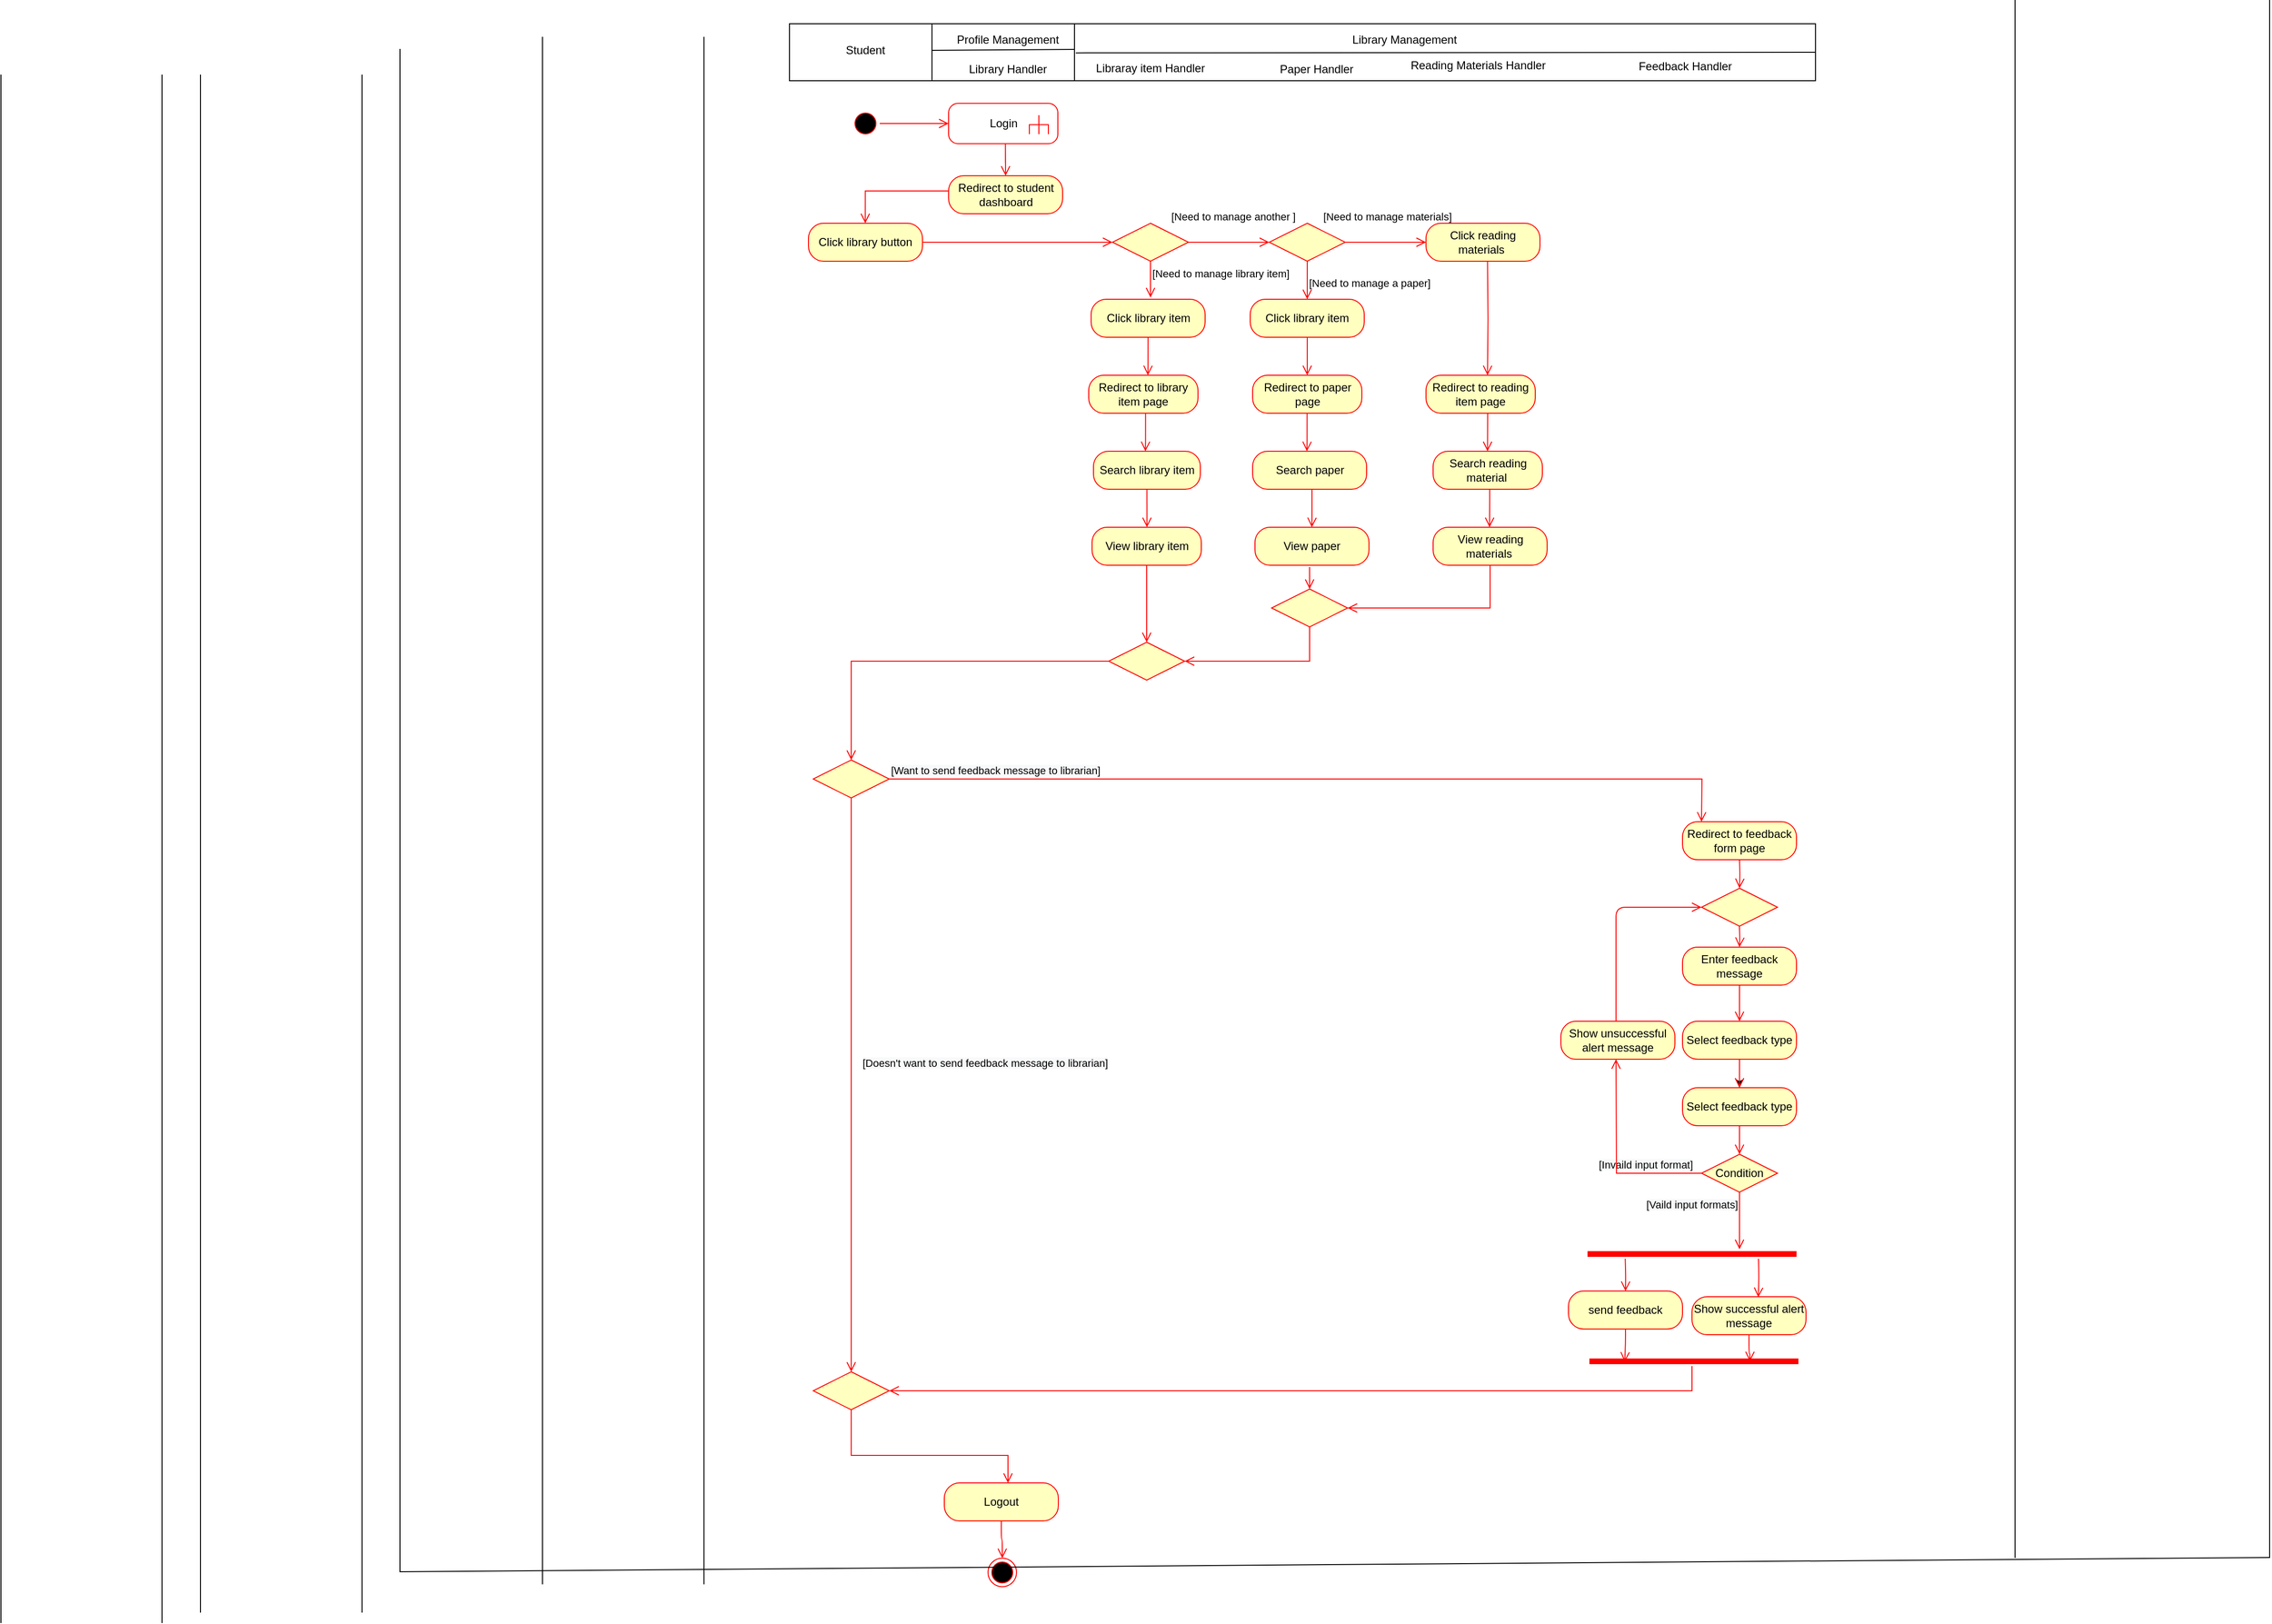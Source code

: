 <mxfile version="15.5.2" type="github">
  <diagram id="FonD3yZjuFLouaIDfz1e" name="Page-1">
    <mxGraphModel dx="3176" dy="1112" grid="1" gridSize="10" guides="1" tooltips="1" connect="1" arrows="1" fold="1" page="1" pageScale="1" pageWidth="1100" pageHeight="850" math="0" shadow="0">
      <root>
        <mxCell id="0" />
        <mxCell id="1" parent="0" />
        <mxCell id="gRZQhWHQVdt-xKspjkCG-7" value="" style="rounded=0;whiteSpace=wrap;html=1;" vertex="1" parent="1">
          <mxGeometry x="160" y="118" width="150" height="60" as="geometry" />
        </mxCell>
        <mxCell id="gRZQhWHQVdt-xKspjkCG-8" value="" style="rounded=0;whiteSpace=wrap;html=1;" vertex="1" parent="1">
          <mxGeometry x="310" y="118" width="780" height="60" as="geometry" />
        </mxCell>
        <mxCell id="gRZQhWHQVdt-xKspjkCG-9" value="Login" style="html=1;shape=mxgraph.sysml.callBehAct;whiteSpace=wrap;align=center;strokeColor=#FF0000;" vertex="1" parent="1">
          <mxGeometry x="177.5" y="201.75" width="115" height="42.5" as="geometry" />
        </mxCell>
        <mxCell id="gRZQhWHQVdt-xKspjkCG-10" style="edgeStyle=orthogonalEdgeStyle;rounded=0;orthogonalLoop=1;jettySize=auto;html=1;exitX=0.5;exitY=1;exitDx=0;exitDy=0;exitPerimeter=0;" edge="1" parent="1" source="gRZQhWHQVdt-xKspjkCG-9" target="gRZQhWHQVdt-xKspjkCG-9">
          <mxGeometry relative="1" as="geometry" />
        </mxCell>
        <mxCell id="gRZQhWHQVdt-xKspjkCG-11" value="" style="shape=partialRectangle;whiteSpace=wrap;html=1;top=0;bottom=0;fillColor=none;" vertex="1" parent="1">
          <mxGeometry x="-820" y="172" width="169.5" height="1629" as="geometry" />
        </mxCell>
        <mxCell id="gRZQhWHQVdt-xKspjkCG-12" value="Logout" style="rounded=1;whiteSpace=wrap;html=1;arcSize=40;fontColor=#000000;fillColor=#ffffc0;strokeColor=#ff0000;" vertex="1" parent="1">
          <mxGeometry x="173" y="1654" width="120" height="40" as="geometry" />
        </mxCell>
        <mxCell id="gRZQhWHQVdt-xKspjkCG-13" value="" style="edgeStyle=orthogonalEdgeStyle;html=1;verticalAlign=bottom;endArrow=open;endSize=8;strokeColor=#ff0000;entryX=0.5;entryY=0;entryDx=0;entryDy=0;exitX=0.5;exitY=1;exitDx=0;exitDy=0;" edge="1" parent="1" source="gRZQhWHQVdt-xKspjkCG-12" target="gRZQhWHQVdt-xKspjkCG-14">
          <mxGeometry relative="1" as="geometry">
            <mxPoint x="240" y="1881.25" as="targetPoint" />
            <mxPoint x="240" y="1841.25" as="sourcePoint" />
          </mxGeometry>
        </mxCell>
        <mxCell id="gRZQhWHQVdt-xKspjkCG-14" value="" style="ellipse;html=1;shape=endState;fillColor=#000000;strokeColor=#ff0000;" vertex="1" parent="1">
          <mxGeometry x="219" y="1733.25" width="30" height="30" as="geometry" />
        </mxCell>
        <mxCell id="gRZQhWHQVdt-xKspjkCG-15" style="edgeStyle=orthogonalEdgeStyle;rounded=0;orthogonalLoop=1;jettySize=auto;html=1;exitX=0.5;exitY=1;exitDx=0;exitDy=0;" edge="1" parent="1" source="gRZQhWHQVdt-xKspjkCG-14" target="gRZQhWHQVdt-xKspjkCG-14">
          <mxGeometry relative="1" as="geometry" />
        </mxCell>
        <mxCell id="gRZQhWHQVdt-xKspjkCG-16" value="Profile Management" style="text;html=1;strokeColor=none;fillColor=none;align=center;verticalAlign=middle;whiteSpace=wrap;rounded=0;" vertex="1" parent="1">
          <mxGeometry x="170" y="125" width="140" height="20" as="geometry" />
        </mxCell>
        <mxCell id="gRZQhWHQVdt-xKspjkCG-17" value="Library Handler" style="text;html=1;strokeColor=none;fillColor=none;align=center;verticalAlign=middle;whiteSpace=wrap;rounded=0;" vertex="1" parent="1">
          <mxGeometry x="175" y="156" width="130" height="20" as="geometry" />
        </mxCell>
        <mxCell id="gRZQhWHQVdt-xKspjkCG-18" value="" style="endArrow=none;html=1;entryX=0;entryY=1;entryDx=0;entryDy=0;exitX=1;exitY=1;exitDx=0;exitDy=0;" edge="1" parent="1" source="gRZQhWHQVdt-xKspjkCG-25" target="gRZQhWHQVdt-xKspjkCG-26">
          <mxGeometry width="50" height="50" relative="1" as="geometry">
            <mxPoint x="970" y="1868" as="sourcePoint" />
            <mxPoint x="-10" y="1808" as="targetPoint" />
          </mxGeometry>
        </mxCell>
        <mxCell id="gRZQhWHQVdt-xKspjkCG-19" value="" style="endArrow=none;html=1;exitX=1;exitY=0.017;exitDx=0;exitDy=0;exitPerimeter=0;entryX=1;entryY=0.5;entryDx=0;entryDy=0;" edge="1" parent="1" target="gRZQhWHQVdt-xKspjkCG-8">
          <mxGeometry width="50" height="50" relative="1" as="geometry">
            <mxPoint x="311.36" y="148.692" as="sourcePoint" />
            <mxPoint x="590" y="147.305" as="targetPoint" />
          </mxGeometry>
        </mxCell>
        <mxCell id="gRZQhWHQVdt-xKspjkCG-20" value="Library Management" style="text;html=1;strokeColor=none;fillColor=none;align=center;verticalAlign=middle;whiteSpace=wrap;rounded=0;" vertex="1" parent="1">
          <mxGeometry x="595" y="125" width="125" height="20" as="geometry" />
        </mxCell>
        <mxCell id="gRZQhWHQVdt-xKspjkCG-21" value="Libraray item Handler" style="text;html=1;strokeColor=none;fillColor=none;align=center;verticalAlign=middle;whiteSpace=wrap;rounded=0;" vertex="1" parent="1">
          <mxGeometry x="325" y="155" width="130" height="20" as="geometry" />
        </mxCell>
        <mxCell id="gRZQhWHQVdt-xKspjkCG-22" value="Paper Handler" style="text;html=1;strokeColor=none;fillColor=none;align=center;verticalAlign=middle;whiteSpace=wrap;rounded=0;" vertex="1" parent="1">
          <mxGeometry x="500" y="156" width="130" height="20" as="geometry" />
        </mxCell>
        <mxCell id="gRZQhWHQVdt-xKspjkCG-23" value="Feedback Handler" style="text;html=1;strokeColor=none;fillColor=none;align=center;verticalAlign=middle;whiteSpace=wrap;rounded=0;" vertex="1" parent="1">
          <mxGeometry x="888" y="153" width="130" height="20" as="geometry" />
        </mxCell>
        <mxCell id="gRZQhWHQVdt-xKspjkCG-24" value="Reading Materials Handler" style="text;html=1;strokeColor=none;fillColor=none;align=center;verticalAlign=middle;whiteSpace=wrap;rounded=0;" vertex="1" parent="1">
          <mxGeometry x="660" y="152" width="150" height="20" as="geometry" />
        </mxCell>
        <mxCell id="gRZQhWHQVdt-xKspjkCG-25" value="" style="shape=partialRectangle;whiteSpace=wrap;html=1;top=0;bottom=0;fillColor=none;" vertex="1" parent="1">
          <mxGeometry x="1300" y="93.5" width="268" height="1639" as="geometry" />
        </mxCell>
        <mxCell id="gRZQhWHQVdt-xKspjkCG-26" value="" style="shape=partialRectangle;whiteSpace=wrap;html=1;top=0;bottom=0;fillColor=none;" vertex="1" parent="1">
          <mxGeometry x="-400" y="145" width="150" height="1602.5" as="geometry" />
        </mxCell>
        <mxCell id="gRZQhWHQVdt-xKspjkCG-27" value="" style="shape=partialRectangle;whiteSpace=wrap;html=1;top=0;bottom=0;fillColor=none;" vertex="1" parent="1">
          <mxGeometry x="-610" y="172" width="170" height="1618" as="geometry" />
        </mxCell>
        <mxCell id="gRZQhWHQVdt-xKspjkCG-28" value="" style="shape=partialRectangle;whiteSpace=wrap;html=1;top=0;bottom=0;fillColor=none;" vertex="1" parent="1">
          <mxGeometry x="-250" y="132.25" width="170" height="1628" as="geometry" />
        </mxCell>
        <mxCell id="gRZQhWHQVdt-xKspjkCG-29" value="" style="rounded=0;whiteSpace=wrap;html=1;" vertex="1" parent="1">
          <mxGeometry x="10" y="118" width="150" height="60" as="geometry" />
        </mxCell>
        <mxCell id="gRZQhWHQVdt-xKspjkCG-30" value="Student" style="text;html=1;strokeColor=none;fillColor=none;align=center;verticalAlign=middle;whiteSpace=wrap;rounded=0;" vertex="1" parent="1">
          <mxGeometry x="35" y="136" width="110" height="20" as="geometry" />
        </mxCell>
        <mxCell id="gRZQhWHQVdt-xKspjkCG-31" value="" style="rhombus;whiteSpace=wrap;html=1;fillColor=#ffffc0;strokeColor=#ff0000;" vertex="1" parent="1">
          <mxGeometry x="350" y="328" width="80" height="40" as="geometry" />
        </mxCell>
        <mxCell id="gRZQhWHQVdt-xKspjkCG-32" value="[Need to manage another ]" style="edgeStyle=orthogonalEdgeStyle;html=1;align=left;verticalAlign=bottom;endArrow=open;endSize=8;strokeColor=#ff0000;rounded=0;entryX=0;entryY=0.5;entryDx=0;entryDy=0;" edge="1" parent="1" source="gRZQhWHQVdt-xKspjkCG-31" target="gRZQhWHQVdt-xKspjkCG-41">
          <mxGeometry x="-1" y="27" relative="1" as="geometry">
            <mxPoint x="525" y="348" as="targetPoint" />
            <mxPoint x="-20" y="9" as="offset" />
          </mxGeometry>
        </mxCell>
        <mxCell id="gRZQhWHQVdt-xKspjkCG-33" value="" style="ellipse;html=1;shape=startState;fillColor=#000000;strokeColor=#ff0000;" vertex="1" parent="1">
          <mxGeometry x="75" y="208" width="30" height="30" as="geometry" />
        </mxCell>
        <mxCell id="gRZQhWHQVdt-xKspjkCG-34" value="" style="edgeStyle=orthogonalEdgeStyle;html=1;verticalAlign=bottom;endArrow=open;endSize=8;strokeColor=#ff0000;rounded=0;entryX=0;entryY=0.5;entryDx=0;entryDy=0;entryPerimeter=0;" edge="1" parent="1" source="gRZQhWHQVdt-xKspjkCG-33" target="gRZQhWHQVdt-xKspjkCG-9">
          <mxGeometry relative="1" as="geometry">
            <mxPoint x="90" y="298" as="targetPoint" />
          </mxGeometry>
        </mxCell>
        <mxCell id="gRZQhWHQVdt-xKspjkCG-35" value="Redirect to student dashboard" style="rounded=1;whiteSpace=wrap;html=1;arcSize=40;fontColor=#000000;fillColor=#ffffc0;strokeColor=#ff0000;" vertex="1" parent="1">
          <mxGeometry x="177.5" y="278" width="120" height="40" as="geometry" />
        </mxCell>
        <mxCell id="gRZQhWHQVdt-xKspjkCG-36" value="" style="edgeStyle=orthogonalEdgeStyle;html=1;align=left;verticalAlign=bottom;endArrow=open;endSize=8;strokeColor=#ff0000;rounded=0;entryX=0.5;entryY=0;entryDx=0;entryDy=0;" edge="1" parent="1" target="gRZQhWHQVdt-xKspjkCG-35">
          <mxGeometry x="-1" relative="1" as="geometry">
            <mxPoint x="237" y="278" as="targetPoint" />
            <mxPoint x="237.33" y="264.25" as="sourcePoint" />
            <Array as="points">
              <mxPoint x="237" y="244" />
            </Array>
          </mxGeometry>
        </mxCell>
        <mxCell id="gRZQhWHQVdt-xKspjkCG-37" value="Click library button" style="rounded=1;whiteSpace=wrap;html=1;arcSize=40;fontColor=#000000;fillColor=#ffffc0;strokeColor=#ff0000;" vertex="1" parent="1">
          <mxGeometry x="30" y="328" width="120" height="40" as="geometry" />
        </mxCell>
        <mxCell id="gRZQhWHQVdt-xKspjkCG-38" value="" style="edgeStyle=orthogonalEdgeStyle;html=1;verticalAlign=bottom;endArrow=open;endSize=8;strokeColor=#ff0000;rounded=0;entryX=0;entryY=0.5;entryDx=0;entryDy=0;" edge="1" parent="1" source="gRZQhWHQVdt-xKspjkCG-37" target="gRZQhWHQVdt-xKspjkCG-31">
          <mxGeometry relative="1" as="geometry">
            <mxPoint x="265" y="518" as="targetPoint" />
          </mxGeometry>
        </mxCell>
        <mxCell id="gRZQhWHQVdt-xKspjkCG-39" value="" style="edgeStyle=orthogonalEdgeStyle;html=1;align=left;verticalAlign=bottom;endArrow=open;endSize=8;strokeColor=#ff0000;rounded=0;entryX=0.5;entryY=0;entryDx=0;entryDy=0;exitX=0;exitY=0.425;exitDx=0;exitDy=0;exitPerimeter=0;" edge="1" parent="1" source="gRZQhWHQVdt-xKspjkCG-35">
          <mxGeometry x="-1" relative="1" as="geometry">
            <mxPoint x="89.77" y="328" as="targetPoint" />
            <mxPoint x="89.6" y="314.25" as="sourcePoint" />
            <Array as="points">
              <mxPoint x="90" y="294" />
            </Array>
          </mxGeometry>
        </mxCell>
        <mxCell id="gRZQhWHQVdt-xKspjkCG-40" value="[Need to manage library item]" style="edgeStyle=orthogonalEdgeStyle;html=1;align=left;verticalAlign=bottom;endArrow=open;endSize=8;strokeColor=#ff0000;rounded=0;exitX=0.5;exitY=1;exitDx=0;exitDy=0;entryX=0.521;entryY=-0.047;entryDx=0;entryDy=0;entryPerimeter=0;" edge="1" parent="1" source="gRZQhWHQVdt-xKspjkCG-31" target="gRZQhWHQVdt-xKspjkCG-44">
          <mxGeometry x="0.154" relative="1" as="geometry">
            <mxPoint x="390" y="418" as="targetPoint" />
            <mxPoint x="400" y="398" as="sourcePoint" />
            <Array as="points" />
            <mxPoint as="offset" />
          </mxGeometry>
        </mxCell>
        <mxCell id="gRZQhWHQVdt-xKspjkCG-41" value="" style="rhombus;whiteSpace=wrap;html=1;fillColor=#ffffc0;strokeColor=#ff0000;" vertex="1" parent="1">
          <mxGeometry x="515" y="328" width="80" height="40" as="geometry" />
        </mxCell>
        <mxCell id="gRZQhWHQVdt-xKspjkCG-42" value="[Need to manage materials]" style="edgeStyle=orthogonalEdgeStyle;html=1;align=left;verticalAlign=bottom;endArrow=open;endSize=8;strokeColor=#ff0000;rounded=0;" edge="1" parent="1" source="gRZQhWHQVdt-xKspjkCG-41">
          <mxGeometry x="-1" y="31" relative="1" as="geometry">
            <mxPoint x="680" y="348" as="targetPoint" />
            <mxPoint x="-25" y="13" as="offset" />
          </mxGeometry>
        </mxCell>
        <mxCell id="gRZQhWHQVdt-xKspjkCG-43" value="[Need to manage a paper]" style="edgeStyle=orthogonalEdgeStyle;html=1;align=left;verticalAlign=top;endArrow=open;endSize=8;strokeColor=#ff0000;rounded=0;entryX=0.5;entryY=0;entryDx=0;entryDy=0;" edge="1" parent="1" source="gRZQhWHQVdt-xKspjkCG-41" target="gRZQhWHQVdt-xKspjkCG-46">
          <mxGeometry x="-0.5" relative="1" as="geometry">
            <mxPoint x="555" y="418" as="targetPoint" />
            <mxPoint as="offset" />
          </mxGeometry>
        </mxCell>
        <mxCell id="gRZQhWHQVdt-xKspjkCG-44" value="Click library item" style="rounded=1;whiteSpace=wrap;html=1;arcSize=40;fontColor=#000000;fillColor=#ffffc0;strokeColor=#ff0000;" vertex="1" parent="1">
          <mxGeometry x="327.5" y="408" width="120" height="40" as="geometry" />
        </mxCell>
        <mxCell id="gRZQhWHQVdt-xKspjkCG-45" value="Redirect to library item page" style="rounded=1;whiteSpace=wrap;html=1;arcSize=40;fontColor=#000000;fillColor=#ffffc0;strokeColor=#ff0000;" vertex="1" parent="1">
          <mxGeometry x="325" y="488" width="115" height="40" as="geometry" />
        </mxCell>
        <mxCell id="gRZQhWHQVdt-xKspjkCG-46" value="Click library item" style="rounded=1;whiteSpace=wrap;html=1;arcSize=40;fontColor=#000000;fillColor=#ffffc0;strokeColor=#ff0000;" vertex="1" parent="1">
          <mxGeometry x="495" y="408" width="120" height="40" as="geometry" />
        </mxCell>
        <mxCell id="gRZQhWHQVdt-xKspjkCG-47" value="" style="edgeStyle=orthogonalEdgeStyle;html=1;verticalAlign=bottom;endArrow=open;endSize=8;strokeColor=#ff0000;rounded=0;" edge="1" parent="1">
          <mxGeometry relative="1" as="geometry">
            <mxPoint x="387.26" y="488" as="targetPoint" />
            <mxPoint x="387.43" y="448" as="sourcePoint" />
            <Array as="points">
              <mxPoint x="387.1" y="478" />
              <mxPoint x="387.1" y="478" />
            </Array>
          </mxGeometry>
        </mxCell>
        <mxCell id="gRZQhWHQVdt-xKspjkCG-48" value="Click reading materials&amp;nbsp;" style="rounded=1;whiteSpace=wrap;html=1;arcSize=40;fontColor=#000000;fillColor=#ffffc0;strokeColor=#ff0000;" vertex="1" parent="1">
          <mxGeometry x="680" y="328" width="120" height="40" as="geometry" />
        </mxCell>
        <mxCell id="gRZQhWHQVdt-xKspjkCG-49" value="" style="edgeStyle=orthogonalEdgeStyle;html=1;verticalAlign=bottom;endArrow=open;endSize=8;strokeColor=#ff0000;rounded=0;exitX=0.5;exitY=1;exitDx=0;exitDy=0;entryX=0.5;entryY=0;entryDx=0;entryDy=0;" edge="1" parent="1" source="gRZQhWHQVdt-xKspjkCG-46" target="gRZQhWHQVdt-xKspjkCG-50">
          <mxGeometry relative="1" as="geometry">
            <mxPoint x="555" y="483" as="targetPoint" />
            <mxPoint x="554.58" y="458" as="sourcePoint" />
          </mxGeometry>
        </mxCell>
        <mxCell id="gRZQhWHQVdt-xKspjkCG-50" value="Redirect to paper page" style="rounded=1;whiteSpace=wrap;html=1;arcSize=40;fontColor=#000000;fillColor=#ffffc0;strokeColor=#ff0000;" vertex="1" parent="1">
          <mxGeometry x="497.5" y="488" width="115" height="40" as="geometry" />
        </mxCell>
        <mxCell id="gRZQhWHQVdt-xKspjkCG-51" value="" style="edgeStyle=orthogonalEdgeStyle;html=1;verticalAlign=bottom;endArrow=open;endSize=8;strokeColor=#ff0000;rounded=0;exitX=0.5;exitY=1;exitDx=0;exitDy=0;entryX=0.563;entryY=0;entryDx=0;entryDy=0;entryPerimeter=0;" edge="1" parent="1" target="gRZQhWHQVdt-xKspjkCG-52">
          <mxGeometry relative="1" as="geometry">
            <mxPoint x="744.76" y="408" as="targetPoint" />
            <mxPoint x="744.76" y="368" as="sourcePoint" />
          </mxGeometry>
        </mxCell>
        <mxCell id="gRZQhWHQVdt-xKspjkCG-52" value="Redirect to reading item page" style="rounded=1;whiteSpace=wrap;html=1;arcSize=40;fontColor=#000000;fillColor=#ffffc0;strokeColor=#ff0000;" vertex="1" parent="1">
          <mxGeometry x="680" y="488" width="115" height="40" as="geometry" />
        </mxCell>
        <mxCell id="gRZQhWHQVdt-xKspjkCG-53" value="Search library item" style="rounded=1;whiteSpace=wrap;html=1;arcSize=40;fontColor=#000000;fillColor=#ffffc0;strokeColor=#ff0000;" vertex="1" parent="1">
          <mxGeometry x="330" y="568" width="112.5" height="40" as="geometry" />
        </mxCell>
        <mxCell id="gRZQhWHQVdt-xKspjkCG-54" value="" style="edgeStyle=orthogonalEdgeStyle;html=1;verticalAlign=bottom;endArrow=open;endSize=8;strokeColor=#ff0000;rounded=0;" edge="1" parent="1">
          <mxGeometry relative="1" as="geometry">
            <mxPoint x="384.66" y="568" as="targetPoint" />
            <mxPoint x="384.83" y="528" as="sourcePoint" />
            <Array as="points">
              <mxPoint x="384.5" y="558" />
              <mxPoint x="384.5" y="558" />
            </Array>
          </mxGeometry>
        </mxCell>
        <mxCell id="gRZQhWHQVdt-xKspjkCG-55" value="" style="edgeStyle=orthogonalEdgeStyle;html=1;verticalAlign=bottom;endArrow=open;endSize=8;strokeColor=#ff0000;rounded=0;" edge="1" parent="1">
          <mxGeometry relative="1" as="geometry">
            <mxPoint x="554.66" y="568" as="targetPoint" />
            <mxPoint x="554.83" y="528" as="sourcePoint" />
            <Array as="points">
              <mxPoint x="554.5" y="558" />
              <mxPoint x="554.5" y="558" />
            </Array>
          </mxGeometry>
        </mxCell>
        <mxCell id="gRZQhWHQVdt-xKspjkCG-56" value="Search paper" style="rounded=1;whiteSpace=wrap;html=1;arcSize=40;fontColor=#000000;fillColor=#ffffc0;strokeColor=#ff0000;" vertex="1" parent="1">
          <mxGeometry x="497.5" y="568" width="120" height="40" as="geometry" />
        </mxCell>
        <mxCell id="gRZQhWHQVdt-xKspjkCG-57" value="Redirect to feedback form page" style="rounded=1;whiteSpace=wrap;html=1;arcSize=40;fontColor=#000000;fillColor=#ffffc0;strokeColor=#ff0000;" vertex="1" parent="1">
          <mxGeometry x="950" y="958" width="120" height="40" as="geometry" />
        </mxCell>
        <mxCell id="gRZQhWHQVdt-xKspjkCG-58" value="Enter feedback message" style="rounded=1;whiteSpace=wrap;html=1;arcSize=40;fontColor=#000000;fillColor=#ffffc0;strokeColor=#ff0000;" vertex="1" parent="1">
          <mxGeometry x="950" y="1090" width="120" height="40" as="geometry" />
        </mxCell>
        <mxCell id="gRZQhWHQVdt-xKspjkCG-59" value="" style="edgeStyle=orthogonalEdgeStyle;html=1;verticalAlign=bottom;endArrow=open;endSize=8;strokeColor=#ff0000;entryX=0.5;entryY=0;entryDx=0;entryDy=0;" edge="1" parent="1" source="gRZQhWHQVdt-xKspjkCG-58" target="gRZQhWHQVdt-xKspjkCG-61">
          <mxGeometry relative="1" as="geometry">
            <mxPoint x="1035" y="1228" as="targetPoint" />
          </mxGeometry>
        </mxCell>
        <mxCell id="gRZQhWHQVdt-xKspjkCG-60" value="" style="edgeStyle=orthogonalEdgeStyle;rounded=0;orthogonalLoop=1;jettySize=auto;html=1;" edge="1" parent="1" source="gRZQhWHQVdt-xKspjkCG-61" target="gRZQhWHQVdt-xKspjkCG-93">
          <mxGeometry relative="1" as="geometry" />
        </mxCell>
        <mxCell id="gRZQhWHQVdt-xKspjkCG-61" value="Select feedback type" style="rounded=1;whiteSpace=wrap;html=1;arcSize=40;fontColor=#000000;fillColor=#ffffc0;strokeColor=#ff0000;" vertex="1" parent="1">
          <mxGeometry x="950" y="1168" width="120" height="40" as="geometry" />
        </mxCell>
        <mxCell id="gRZQhWHQVdt-xKspjkCG-62" value="" style="edgeStyle=orthogonalEdgeStyle;html=1;verticalAlign=bottom;endArrow=open;endSize=8;strokeColor=#ff0000;entryX=0.5;entryY=0;entryDx=0;entryDy=0;exitX=0.5;exitY=1;exitDx=0;exitDy=0;" edge="1" parent="1" source="gRZQhWHQVdt-xKspjkCG-93" target="gRZQhWHQVdt-xKspjkCG-87">
          <mxGeometry relative="1" as="geometry">
            <mxPoint x="1020" y="1308" as="targetPoint" />
          </mxGeometry>
        </mxCell>
        <mxCell id="gRZQhWHQVdt-xKspjkCG-63" value="Show successful alert message" style="rounded=1;whiteSpace=wrap;html=1;arcSize=40;fontColor=#000000;fillColor=#ffffc0;strokeColor=#ff0000;" vertex="1" parent="1">
          <mxGeometry x="960" y="1458" width="120" height="40" as="geometry" />
        </mxCell>
        <mxCell id="gRZQhWHQVdt-xKspjkCG-64" value="Show unsuccessful alert message" style="rounded=1;whiteSpace=wrap;html=1;arcSize=40;fontColor=#000000;fillColor=#ffffc0;strokeColor=#ff0000;" vertex="1" parent="1">
          <mxGeometry x="822" y="1168" width="120" height="40" as="geometry" />
        </mxCell>
        <mxCell id="gRZQhWHQVdt-xKspjkCG-65" value="" style="edgeStyle=orthogonalEdgeStyle;html=1;verticalAlign=bottom;endArrow=open;endSize=8;strokeColor=#ff0000;entryX=0;entryY=0.5;entryDx=0;entryDy=0;exitX=0.5;exitY=0;exitDx=0;exitDy=0;" edge="1" parent="1" target="gRZQhWHQVdt-xKspjkCG-86">
          <mxGeometry relative="1" as="geometry">
            <mxPoint x="992.5" y="1108" as="targetPoint" />
            <mxPoint x="880" y="1168" as="sourcePoint" />
            <Array as="points">
              <mxPoint x="880" y="1048" />
            </Array>
          </mxGeometry>
        </mxCell>
        <mxCell id="gRZQhWHQVdt-xKspjkCG-66" value="Search reading material&amp;nbsp;" style="rounded=1;whiteSpace=wrap;html=1;arcSize=40;fontColor=#000000;fillColor=#ffffc0;strokeColor=#ff0000;" vertex="1" parent="1">
          <mxGeometry x="687.5" y="568" width="115" height="40" as="geometry" />
        </mxCell>
        <mxCell id="gRZQhWHQVdt-xKspjkCG-67" value="" style="edgeStyle=orthogonalEdgeStyle;html=1;verticalAlign=bottom;endArrow=open;endSize=8;strokeColor=#ff0000;rounded=0;" edge="1" parent="1">
          <mxGeometry relative="1" as="geometry">
            <mxPoint x="744.76" y="568" as="targetPoint" />
            <mxPoint x="744.93" y="528" as="sourcePoint" />
            <Array as="points">
              <mxPoint x="745.26" y="538" />
              <mxPoint x="745.26" y="538" />
            </Array>
          </mxGeometry>
        </mxCell>
        <mxCell id="gRZQhWHQVdt-xKspjkCG-68" value="" style="rhombus;whiteSpace=wrap;html=1;fillColor=#ffffc0;strokeColor=#ff0000;" vertex="1" parent="1">
          <mxGeometry x="517.5" y="713" width="80" height="40" as="geometry" />
        </mxCell>
        <mxCell id="gRZQhWHQVdt-xKspjkCG-69" value="no" style="edgeStyle=orthogonalEdgeStyle;html=1;align=left;verticalAlign=bottom;endArrow=open;endSize=8;strokeColor=#ff0000;rounded=0;exitX=0.479;exitY=1.048;exitDx=0;exitDy=0;exitPerimeter=0;entryX=0.5;entryY=0;entryDx=0;entryDy=0;" edge="1" parent="1" source="gRZQhWHQVdt-xKspjkCG-71" target="gRZQhWHQVdt-xKspjkCG-68">
          <mxGeometry x="-1" relative="1" as="geometry">
            <mxPoint x="702" y="747" as="targetPoint" />
          </mxGeometry>
        </mxCell>
        <mxCell id="gRZQhWHQVdt-xKspjkCG-70" value="&lt;br&gt;" style="edgeStyle=orthogonalEdgeStyle;html=1;align=left;verticalAlign=top;endArrow=open;endSize=8;strokeColor=#ff0000;rounded=0;entryX=1;entryY=0.5;entryDx=0;entryDy=0;exitX=0.5;exitY=1;exitDx=0;exitDy=0;" edge="1" parent="1" source="gRZQhWHQVdt-xKspjkCG-68" target="gRZQhWHQVdt-xKspjkCG-77">
          <mxGeometry x="-1" relative="1" as="geometry">
            <mxPoint x="562" y="827" as="targetPoint" />
          </mxGeometry>
        </mxCell>
        <mxCell id="gRZQhWHQVdt-xKspjkCG-71" value="View paper" style="rounded=1;whiteSpace=wrap;html=1;arcSize=40;fontColor=#000000;fillColor=#ffffc0;strokeColor=#ff0000;" vertex="1" parent="1">
          <mxGeometry x="500" y="648" width="120" height="40" as="geometry" />
        </mxCell>
        <mxCell id="gRZQhWHQVdt-xKspjkCG-72" value="View reading materials&amp;nbsp;" style="rounded=1;whiteSpace=wrap;html=1;arcSize=40;fontColor=#000000;fillColor=#ffffc0;strokeColor=#ff0000;" vertex="1" parent="1">
          <mxGeometry x="687.5" y="648" width="120" height="40" as="geometry" />
        </mxCell>
        <mxCell id="gRZQhWHQVdt-xKspjkCG-73" value="View library item" style="rounded=1;whiteSpace=wrap;html=1;arcSize=40;fontColor=#000000;fillColor=#ffffc0;strokeColor=#ff0000;" vertex="1" parent="1">
          <mxGeometry x="328.5" y="648" width="115" height="40" as="geometry" />
        </mxCell>
        <mxCell id="gRZQhWHQVdt-xKspjkCG-74" value="" style="edgeStyle=orthogonalEdgeStyle;html=1;verticalAlign=bottom;endArrow=open;endSize=8;strokeColor=#ff0000;rounded=0;" edge="1" parent="1">
          <mxGeometry relative="1" as="geometry">
            <mxPoint x="559.83" y="648" as="targetPoint" />
            <mxPoint x="560.0" y="608" as="sourcePoint" />
            <Array as="points">
              <mxPoint x="559.67" y="638" />
              <mxPoint x="559.67" y="638" />
            </Array>
          </mxGeometry>
        </mxCell>
        <mxCell id="gRZQhWHQVdt-xKspjkCG-75" value="" style="edgeStyle=orthogonalEdgeStyle;html=1;verticalAlign=bottom;endArrow=open;endSize=8;strokeColor=#ff0000;rounded=0;exitX=0.5;exitY=1;exitDx=0;exitDy=0;entryX=0.5;entryY=0;entryDx=0;entryDy=0;" edge="1" parent="1" source="gRZQhWHQVdt-xKspjkCG-53" target="gRZQhWHQVdt-xKspjkCG-73">
          <mxGeometry relative="1" as="geometry">
            <mxPoint x="392.21" y="658" as="targetPoint" />
            <mxPoint x="392.38" y="618" as="sourcePoint" />
            <Array as="points">
              <mxPoint x="386" y="648" />
            </Array>
          </mxGeometry>
        </mxCell>
        <mxCell id="gRZQhWHQVdt-xKspjkCG-76" value="" style="edgeStyle=orthogonalEdgeStyle;html=1;verticalAlign=bottom;endArrow=open;endSize=8;strokeColor=#ff0000;rounded=0;" edge="1" parent="1">
          <mxGeometry relative="1" as="geometry">
            <mxPoint x="746.91" y="648" as="targetPoint" />
            <mxPoint x="747.08" y="608" as="sourcePoint" />
            <Array as="points">
              <mxPoint x="746.7" y="618" />
              <mxPoint x="746.7" y="618" />
            </Array>
          </mxGeometry>
        </mxCell>
        <mxCell id="gRZQhWHQVdt-xKspjkCG-77" value="" style="rhombus;whiteSpace=wrap;html=1;fillColor=#ffffc0;strokeColor=#ff0000;" vertex="1" parent="1">
          <mxGeometry x="346" y="769" width="80" height="40" as="geometry" />
        </mxCell>
        <mxCell id="gRZQhWHQVdt-xKspjkCG-78" value="" style="edgeStyle=orthogonalEdgeStyle;html=1;align=left;verticalAlign=bottom;endArrow=open;endSize=8;strokeColor=#ff0000;rounded=0;entryX=0.5;entryY=0;entryDx=0;entryDy=0;exitX=0.5;exitY=1;exitDx=0;exitDy=0;" edge="1" parent="1" source="gRZQhWHQVdt-xKspjkCG-73" target="gRZQhWHQVdt-xKspjkCG-77">
          <mxGeometry x="-1" relative="1" as="geometry">
            <mxPoint x="382" y="788" as="targetPoint" />
            <mxPoint x="377" y="688" as="sourcePoint" />
          </mxGeometry>
        </mxCell>
        <mxCell id="gRZQhWHQVdt-xKspjkCG-79" value="" style="edgeStyle=orthogonalEdgeStyle;html=1;align=left;verticalAlign=top;endArrow=open;endSize=8;strokeColor=#ff0000;rounded=0;entryX=0.5;entryY=0;entryDx=0;entryDy=0;" edge="1" parent="1" source="gRZQhWHQVdt-xKspjkCG-77" target="gRZQhWHQVdt-xKspjkCG-81">
          <mxGeometry x="-1" relative="1" as="geometry">
            <mxPoint x="400" y="898" as="targetPoint" />
          </mxGeometry>
        </mxCell>
        <mxCell id="gRZQhWHQVdt-xKspjkCG-80" value="" style="edgeStyle=orthogonalEdgeStyle;html=1;align=left;verticalAlign=bottom;endArrow=open;endSize=8;strokeColor=#ff0000;rounded=0;exitX=0.5;exitY=1;exitDx=0;exitDy=0;entryX=1;entryY=0.5;entryDx=0;entryDy=0;" edge="1" parent="1" source="gRZQhWHQVdt-xKspjkCG-72" target="gRZQhWHQVdt-xKspjkCG-68">
          <mxGeometry x="-1" relative="1" as="geometry">
            <mxPoint x="567.5" y="737" as="targetPoint" />
            <mxPoint x="567.48" y="699.92" as="sourcePoint" />
          </mxGeometry>
        </mxCell>
        <mxCell id="gRZQhWHQVdt-xKspjkCG-81" value="" style="rhombus;whiteSpace=wrap;html=1;fillColor=#ffffc0;strokeColor=#ff0000;" vertex="1" parent="1">
          <mxGeometry x="35" y="893" width="80" height="40" as="geometry" />
        </mxCell>
        <mxCell id="gRZQhWHQVdt-xKspjkCG-82" value="&lt;span style=&quot;text-align: center ; background-color: rgb(248 , 249 , 250)&quot;&gt;[Want to send feedback message to librarian]&lt;/span&gt;" style="edgeStyle=orthogonalEdgeStyle;html=1;align=left;verticalAlign=bottom;endArrow=open;endSize=8;strokeColor=#ff0000;rounded=0;" edge="1" parent="1" source="gRZQhWHQVdt-xKspjkCG-81">
          <mxGeometry x="-1" relative="1" as="geometry">
            <mxPoint x="970" y="958" as="targetPoint" />
          </mxGeometry>
        </mxCell>
        <mxCell id="gRZQhWHQVdt-xKspjkCG-83" value="&lt;span style=&quot;text-align: center ; background-color: rgb(248 , 249 , 250)&quot;&gt;[Doesn&#39;t want to send feedback message to librarian]&lt;/span&gt;" style="edgeStyle=orthogonalEdgeStyle;html=1;align=left;verticalAlign=top;endArrow=open;endSize=8;strokeColor=#ff0000;rounded=0;exitX=0.5;exitY=1;exitDx=0;exitDy=0;" edge="1" parent="1" source="gRZQhWHQVdt-xKspjkCG-81" target="gRZQhWHQVdt-xKspjkCG-84">
          <mxGeometry x="-0.12" y="10" relative="1" as="geometry">
            <mxPoint x="158" y="1128" as="targetPoint" />
            <Array as="points">
              <mxPoint x="75" y="1538" />
            </Array>
            <mxPoint as="offset" />
          </mxGeometry>
        </mxCell>
        <mxCell id="gRZQhWHQVdt-xKspjkCG-84" value="" style="rhombus;whiteSpace=wrap;html=1;fillColor=#ffffc0;strokeColor=#ff0000;" vertex="1" parent="1">
          <mxGeometry x="35" y="1537" width="80" height="40" as="geometry" />
        </mxCell>
        <mxCell id="gRZQhWHQVdt-xKspjkCG-85" value="" style="edgeStyle=orthogonalEdgeStyle;html=1;align=left;verticalAlign=bottom;endArrow=open;endSize=8;strokeColor=#ff0000;rounded=0;entryX=1;entryY=0.5;entryDx=0;entryDy=0;" edge="1" parent="1" source="gRZQhWHQVdt-xKspjkCG-99" target="gRZQhWHQVdt-xKspjkCG-84">
          <mxGeometry x="-1" relative="1" as="geometry">
            <mxPoint x="410" y="1594" as="targetPoint" />
            <mxPoint x="1010" y="1608" as="sourcePoint" />
            <Array as="points">
              <mxPoint x="960" y="1557" />
            </Array>
          </mxGeometry>
        </mxCell>
        <mxCell id="gRZQhWHQVdt-xKspjkCG-86" value="" style="rhombus;whiteSpace=wrap;html=1;fillColor=#ffffc0;strokeColor=#ff0000;" vertex="1" parent="1">
          <mxGeometry x="970" y="1028" width="80" height="40" as="geometry" />
        </mxCell>
        <mxCell id="gRZQhWHQVdt-xKspjkCG-87" value="Condition" style="rhombus;whiteSpace=wrap;html=1;fillColor=#ffffc0;strokeColor=#ff0000;" vertex="1" parent="1">
          <mxGeometry x="970" y="1308" width="80" height="40" as="geometry" />
        </mxCell>
        <mxCell id="gRZQhWHQVdt-xKspjkCG-88" value="&lt;span style=&quot;text-align: center ; background-color: rgb(248 , 249 , 250)&quot;&gt;[Invaild input format]&lt;/span&gt;" style="edgeStyle=orthogonalEdgeStyle;html=1;align=left;verticalAlign=bottom;endArrow=open;endSize=8;strokeColor=#ff0000;rounded=0;" edge="1" parent="1" source="gRZQhWHQVdt-xKspjkCG-87">
          <mxGeometry x="-1" y="-151" relative="1" as="geometry">
            <mxPoint x="1010" y="1408" as="targetPoint" />
            <mxPoint x="1" y="-20" as="offset" />
          </mxGeometry>
        </mxCell>
        <mxCell id="gRZQhWHQVdt-xKspjkCG-89" value="&lt;span style=&quot;color: rgb(0 , 0 , 0) ; font-family: &amp;#34;helvetica&amp;#34; ; font-size: 11px ; font-style: normal ; font-weight: 400 ; letter-spacing: normal ; text-align: center ; text-indent: 0px ; text-transform: none ; word-spacing: 0px ; background-color: rgb(248 , 249 , 250) ; display: inline ; float: none&quot;&gt;[Vaild input formats]&lt;/span&gt;" style="edgeStyle=orthogonalEdgeStyle;html=1;align=left;verticalAlign=top;endArrow=open;endSize=8;strokeColor=#ff0000;rounded=0;entryX=0.5;entryY=1;entryDx=0;entryDy=0;" edge="1" parent="1" source="gRZQhWHQVdt-xKspjkCG-87">
          <mxGeometry x="-0.428" y="20" relative="1" as="geometry">
            <mxPoint x="880" y="1208" as="targetPoint" />
            <mxPoint as="offset" />
          </mxGeometry>
        </mxCell>
        <mxCell id="gRZQhWHQVdt-xKspjkCG-90" value="" style="edgeStyle=orthogonalEdgeStyle;html=1;verticalAlign=bottom;endArrow=open;endSize=8;strokeColor=#ff0000;" edge="1" parent="1" target="gRZQhWHQVdt-xKspjkCG-86">
          <mxGeometry relative="1" as="geometry">
            <mxPoint x="1009.5" y="1028" as="targetPoint" />
            <mxPoint x="1010" y="998" as="sourcePoint" />
            <Array as="points" />
          </mxGeometry>
        </mxCell>
        <mxCell id="gRZQhWHQVdt-xKspjkCG-91" value="" style="edgeStyle=orthogonalEdgeStyle;html=1;verticalAlign=bottom;endArrow=open;endSize=8;strokeColor=#ff0000;entryX=0.5;entryY=0;entryDx=0;entryDy=0;" edge="1" parent="1" target="gRZQhWHQVdt-xKspjkCG-58">
          <mxGeometry relative="1" as="geometry">
            <mxPoint x="1010" y="1088" as="targetPoint" />
            <mxPoint x="1009.86" y="1068" as="sourcePoint" />
            <Array as="points" />
          </mxGeometry>
        </mxCell>
        <mxCell id="gRZQhWHQVdt-xKspjkCG-92" value="" style="edgeStyle=orthogonalEdgeStyle;html=1;align=left;verticalAlign=bottom;endArrow=open;endSize=8;strokeColor=#ff0000;rounded=0;exitX=0.5;exitY=1;exitDx=0;exitDy=0;" edge="1" parent="1" source="gRZQhWHQVdt-xKspjkCG-84" target="gRZQhWHQVdt-xKspjkCG-12">
          <mxGeometry x="-1" relative="1" as="geometry">
            <mxPoint x="60" y="1635" as="targetPoint" />
            <mxPoint x="980" y="1560" as="sourcePoint" />
            <Array as="points">
              <mxPoint x="75" y="1625" />
              <mxPoint x="240" y="1625" />
            </Array>
          </mxGeometry>
        </mxCell>
        <mxCell id="gRZQhWHQVdt-xKspjkCG-93" value="Select feedback type" style="rounded=1;whiteSpace=wrap;html=1;arcSize=40;fontColor=#000000;fillColor=#ffffc0;strokeColor=#ff0000;" vertex="1" parent="1">
          <mxGeometry x="950" y="1238" width="120" height="40" as="geometry" />
        </mxCell>
        <mxCell id="gRZQhWHQVdt-xKspjkCG-94" value="" style="shape=line;html=1;strokeWidth=6;strokeColor=#ff0000;" vertex="1" parent="1">
          <mxGeometry x="850" y="1408" width="220" height="10" as="geometry" />
        </mxCell>
        <mxCell id="gRZQhWHQVdt-xKspjkCG-95" value="send feedback" style="rounded=1;whiteSpace=wrap;html=1;arcSize=40;fontColor=#000000;fillColor=#ffffc0;strokeColor=#ff0000;" vertex="1" parent="1">
          <mxGeometry x="830" y="1452" width="120" height="40" as="geometry" />
        </mxCell>
        <mxCell id="gRZQhWHQVdt-xKspjkCG-96" value="" style="edgeStyle=orthogonalEdgeStyle;html=1;verticalAlign=bottom;endArrow=open;endSize=8;strokeColor=#ff0000;exitX=0.5;exitY=1;exitDx=0;exitDy=0;" edge="1" parent="1" source="gRZQhWHQVdt-xKspjkCG-61">
          <mxGeometry relative="1" as="geometry">
            <mxPoint x="1010" y="1238" as="targetPoint" />
            <mxPoint x="1020" y="1288" as="sourcePoint" />
          </mxGeometry>
        </mxCell>
        <mxCell id="gRZQhWHQVdt-xKspjkCG-97" value="" style="edgeStyle=orthogonalEdgeStyle;html=1;verticalAlign=bottom;endArrow=open;endSize=8;strokeColor=#ff0000;entryX=0.581;entryY=0.013;entryDx=0;entryDy=0;exitX=0.5;exitY=1;exitDx=0;exitDy=0;entryPerimeter=0;" edge="1" parent="1" target="gRZQhWHQVdt-xKspjkCG-63">
          <mxGeometry relative="1" as="geometry">
            <mxPoint x="1030" y="1448" as="targetPoint" />
            <mxPoint x="1030" y="1418" as="sourcePoint" />
          </mxGeometry>
        </mxCell>
        <mxCell id="gRZQhWHQVdt-xKspjkCG-98" value="" style="edgeStyle=orthogonalEdgeStyle;html=1;verticalAlign=bottom;endArrow=open;endSize=8;strokeColor=#ff0000;exitX=0.5;exitY=1;exitDx=0;exitDy=0;entryX=0.5;entryY=0;entryDx=0;entryDy=0;" edge="1" parent="1" target="gRZQhWHQVdt-xKspjkCG-95">
          <mxGeometry relative="1" as="geometry">
            <mxPoint x="889.71" y="1448" as="targetPoint" />
            <mxPoint x="889.71" y="1418" as="sourcePoint" />
          </mxGeometry>
        </mxCell>
        <mxCell id="gRZQhWHQVdt-xKspjkCG-99" value="" style="shape=line;html=1;strokeWidth=6;strokeColor=#ff0000;" vertex="1" parent="1">
          <mxGeometry x="852" y="1521" width="220" height="10" as="geometry" />
        </mxCell>
        <mxCell id="gRZQhWHQVdt-xKspjkCG-100" value="" style="edgeStyle=orthogonalEdgeStyle;html=1;verticalAlign=bottom;endArrow=open;endSize=8;strokeColor=#ff0000;" edge="1" parent="1">
          <mxGeometry relative="1" as="geometry">
            <mxPoint x="1021" y="1526" as="targetPoint" />
            <mxPoint x="1020" y="1498" as="sourcePoint" />
            <Array as="points">
              <mxPoint x="1020" y="1518" />
              <mxPoint x="1021" y="1518" />
            </Array>
          </mxGeometry>
        </mxCell>
        <mxCell id="gRZQhWHQVdt-xKspjkCG-101" value="&lt;br&gt;" style="edgeLabel;html=1;align=center;verticalAlign=middle;resizable=0;points=[];" vertex="1" connectable="0" parent="gRZQhWHQVdt-xKspjkCG-100">
          <mxGeometry x="-0.947" y="-1" relative="1" as="geometry">
            <mxPoint as="offset" />
          </mxGeometry>
        </mxCell>
        <mxCell id="gRZQhWHQVdt-xKspjkCG-102" value="" style="edgeStyle=orthogonalEdgeStyle;html=1;verticalAlign=bottom;endArrow=open;endSize=8;strokeColor=#ff0000;exitX=0.5;exitY=1;exitDx=0;exitDy=0;entryX=0.169;entryY=0.547;entryDx=0;entryDy=0;entryPerimeter=0;" edge="1" parent="1" source="gRZQhWHQVdt-xKspjkCG-95" target="gRZQhWHQVdt-xKspjkCG-99">
          <mxGeometry relative="1" as="geometry">
            <mxPoint x="1030" y="1538" as="targetPoint" />
            <mxPoint x="1029.94" y="1507.427" as="sourcePoint" />
          </mxGeometry>
        </mxCell>
        <mxCell id="gRZQhWHQVdt-xKspjkCG-103" value="" style="endArrow=none;html=1;exitX=1;exitY=0.017;exitDx=0;exitDy=0;exitPerimeter=0;entryX=1;entryY=1;entryDx=0;entryDy=0;" edge="1" parent="1" target="gRZQhWHQVdt-xKspjkCG-16">
          <mxGeometry width="50" height="50" relative="1" as="geometry">
            <mxPoint x="160.0" y="145.983" as="sourcePoint" />
            <mxPoint x="245" y="145.29" as="targetPoint" />
          </mxGeometry>
        </mxCell>
      </root>
    </mxGraphModel>
  </diagram>
</mxfile>
